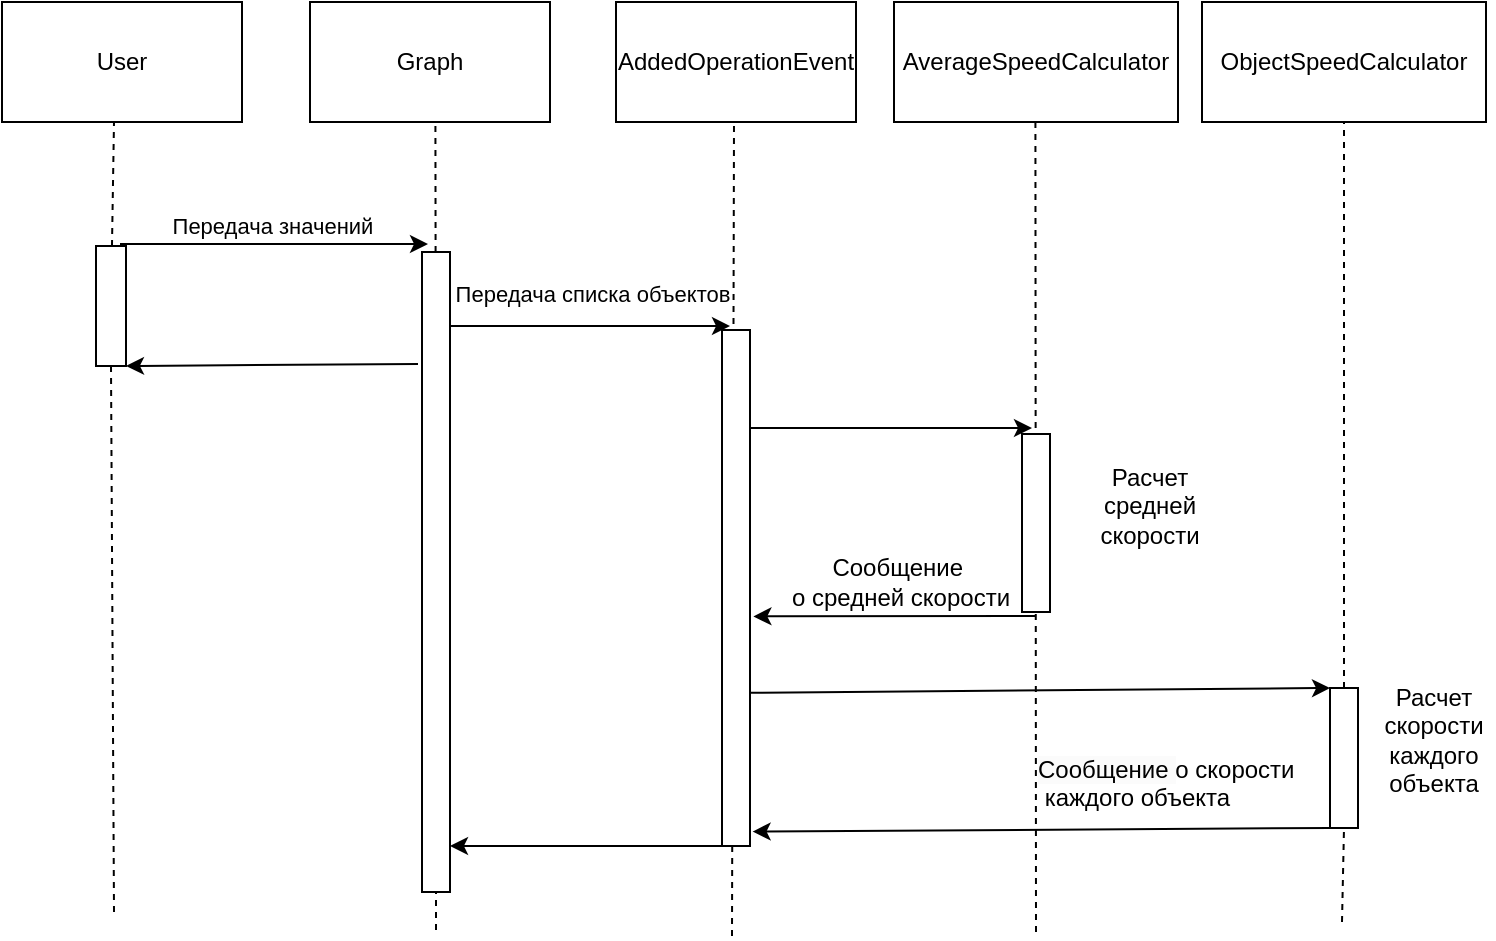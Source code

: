 <mxfile version="24.9.0">
  <diagram name="Страница — 1" id="w5r-015mE7V8zZT1zM1X">
    <mxGraphModel dx="1563" dy="801" grid="0" gridSize="10" guides="1" tooltips="1" connect="1" arrows="1" fold="1" page="1" pageScale="1" pageWidth="827" pageHeight="1169" math="0" shadow="0">
      <root>
        <mxCell id="0" />
        <mxCell id="1" parent="0" />
        <mxCell id="GbRLutOwwlc5Q4cU4ajN-1" value="User" style="rounded=0;whiteSpace=wrap;html=1;" parent="1" vertex="1">
          <mxGeometry x="47" y="54" width="120" height="60" as="geometry" />
        </mxCell>
        <mxCell id="GbRLutOwwlc5Q4cU4ajN-2" value="Graph" style="rounded=0;whiteSpace=wrap;html=1;" parent="1" vertex="1">
          <mxGeometry x="201" y="54" width="120" height="60" as="geometry" />
        </mxCell>
        <mxCell id="GbRLutOwwlc5Q4cU4ajN-3" value="AddedOperationEvent" style="rounded=0;whiteSpace=wrap;html=1;" parent="1" vertex="1">
          <mxGeometry x="354" y="54" width="120" height="60" as="geometry" />
        </mxCell>
        <mxCell id="GbRLutOwwlc5Q4cU4ajN-4" value="AverageSpeedCalculator" style="rounded=0;whiteSpace=wrap;html=1;" parent="1" vertex="1">
          <mxGeometry x="493" y="54" width="142" height="60" as="geometry" />
        </mxCell>
        <mxCell id="GbRLutOwwlc5Q4cU4ajN-5" value="ObjectSpeedCalculator" style="rounded=0;whiteSpace=wrap;html=1;" parent="1" vertex="1">
          <mxGeometry x="647" y="54" width="142" height="60" as="geometry" />
        </mxCell>
        <mxCell id="GbRLutOwwlc5Q4cU4ajN-6" value="" style="endArrow=none;dashed=1;html=1;rounded=0;entryX=0.5;entryY=1;entryDx=0;entryDy=0;" parent="1" source="GbRLutOwwlc5Q4cU4ajN-28" edge="1">
          <mxGeometry width="50" height="50" relative="1" as="geometry">
            <mxPoint x="103" y="509" as="sourcePoint" />
            <mxPoint x="103" y="114" as="targetPoint" />
          </mxGeometry>
        </mxCell>
        <mxCell id="GbRLutOwwlc5Q4cU4ajN-8" value="" style="endArrow=none;dashed=1;html=1;rounded=0;entryX=0.5;entryY=1;entryDx=0;entryDy=0;" parent="1" source="GbRLutOwwlc5Q4cU4ajN-14" edge="1">
          <mxGeometry width="50" height="50" relative="1" as="geometry">
            <mxPoint x="263.71" y="489" as="sourcePoint" />
            <mxPoint x="263.71" y="114" as="targetPoint" />
          </mxGeometry>
        </mxCell>
        <mxCell id="GbRLutOwwlc5Q4cU4ajN-9" value="" style="endArrow=none;dashed=1;html=1;rounded=0;entryX=0.5;entryY=1;entryDx=0;entryDy=0;" parent="1" edge="1">
          <mxGeometry width="50" height="50" relative="1" as="geometry">
            <mxPoint x="412" y="521" as="sourcePoint" />
            <mxPoint x="413" y="114" as="targetPoint" />
          </mxGeometry>
        </mxCell>
        <mxCell id="GbRLutOwwlc5Q4cU4ajN-10" value="" style="endArrow=none;dashed=1;html=1;rounded=0;entryX=0.5;entryY=1;entryDx=0;entryDy=0;" parent="1" edge="1">
          <mxGeometry width="50" height="50" relative="1" as="geometry">
            <mxPoint x="564" y="519" as="sourcePoint" />
            <mxPoint x="563.71" y="114" as="targetPoint" />
          </mxGeometry>
        </mxCell>
        <mxCell id="GbRLutOwwlc5Q4cU4ajN-11" value="" style="endArrow=none;dashed=1;html=1;rounded=0;entryX=0.5;entryY=1;entryDx=0;entryDy=0;" parent="1" source="GbRLutOwwlc5Q4cU4ajN-22" edge="1">
          <mxGeometry width="50" height="50" relative="1" as="geometry">
            <mxPoint x="718" y="489" as="sourcePoint" />
            <mxPoint x="718" y="114" as="targetPoint" />
          </mxGeometry>
        </mxCell>
        <mxCell id="GbRLutOwwlc5Q4cU4ajN-12" value="" style="endArrow=classic;html=1;rounded=0;" parent="1" edge="1">
          <mxGeometry width="50" height="50" relative="1" as="geometry">
            <mxPoint x="106" y="175" as="sourcePoint" />
            <mxPoint x="260" y="175" as="targetPoint" />
          </mxGeometry>
        </mxCell>
        <mxCell id="GbRLutOwwlc5Q4cU4ajN-31" value="Передача значений" style="edgeLabel;html=1;align=center;verticalAlign=middle;resizable=0;points=[];" parent="GbRLutOwwlc5Q4cU4ajN-12" vertex="1" connectable="0">
          <mxGeometry x="0.147" y="-1" relative="1" as="geometry">
            <mxPoint x="-13" y="-10" as="offset" />
          </mxGeometry>
        </mxCell>
        <mxCell id="GbRLutOwwlc5Q4cU4ajN-13" value="" style="endArrow=classic;html=1;rounded=0;" parent="1" edge="1">
          <mxGeometry width="50" height="50" relative="1" as="geometry">
            <mxPoint x="265" y="216" as="sourcePoint" />
            <mxPoint x="411" y="216" as="targetPoint" />
          </mxGeometry>
        </mxCell>
        <mxCell id="GbRLutOwwlc5Q4cU4ajN-32" value="Передача списка объектов" style="edgeLabel;html=1;align=center;verticalAlign=middle;resizable=0;points=[];" parent="GbRLutOwwlc5Q4cU4ajN-13" vertex="1" connectable="0">
          <mxGeometry x="-0.2" relative="1" as="geometry">
            <mxPoint x="18" y="-16" as="offset" />
          </mxGeometry>
        </mxCell>
        <mxCell id="GbRLutOwwlc5Q4cU4ajN-15" value="" style="endArrow=none;dashed=1;html=1;rounded=0;entryX=0.5;entryY=1;entryDx=0;entryDy=0;" parent="1" target="GbRLutOwwlc5Q4cU4ajN-14" edge="1">
          <mxGeometry width="50" height="50" relative="1" as="geometry">
            <mxPoint x="264" y="518" as="sourcePoint" />
            <mxPoint x="263.71" y="114" as="targetPoint" />
          </mxGeometry>
        </mxCell>
        <mxCell id="GbRLutOwwlc5Q4cU4ajN-14" value="" style="rounded=0;whiteSpace=wrap;html=1;" parent="1" vertex="1">
          <mxGeometry x="257" y="179" width="14" height="320" as="geometry" />
        </mxCell>
        <mxCell id="GbRLutOwwlc5Q4cU4ajN-17" value="" style="rounded=0;whiteSpace=wrap;html=1;" parent="1" vertex="1">
          <mxGeometry x="407" y="218" width="14" height="258" as="geometry" />
        </mxCell>
        <mxCell id="GbRLutOwwlc5Q4cU4ajN-18" value="" style="endArrow=classic;html=1;rounded=0;" parent="1" edge="1">
          <mxGeometry width="50" height="50" relative="1" as="geometry">
            <mxPoint x="421" y="267" as="sourcePoint" />
            <mxPoint x="562" y="267" as="targetPoint" />
          </mxGeometry>
        </mxCell>
        <mxCell id="GbRLutOwwlc5Q4cU4ajN-20" value="" style="rounded=0;whiteSpace=wrap;html=1;" parent="1" vertex="1">
          <mxGeometry x="557" y="270" width="14" height="89" as="geometry" />
        </mxCell>
        <mxCell id="GbRLutOwwlc5Q4cU4ajN-21" value="" style="endArrow=classic;html=1;rounded=0;entryX=1.122;entryY=0.555;entryDx=0;entryDy=0;entryPerimeter=0;" parent="1" target="GbRLutOwwlc5Q4cU4ajN-17" edge="1">
          <mxGeometry width="50" height="50" relative="1" as="geometry">
            <mxPoint x="564" y="361" as="sourcePoint" />
            <mxPoint x="470" y="360" as="targetPoint" />
          </mxGeometry>
        </mxCell>
        <mxCell id="GbRLutOwwlc5Q4cU4ajN-23" value="" style="endArrow=none;dashed=1;html=1;rounded=0;entryX=0.5;entryY=1;entryDx=0;entryDy=0;" parent="1" target="GbRLutOwwlc5Q4cU4ajN-22" edge="1">
          <mxGeometry width="50" height="50" relative="1" as="geometry">
            <mxPoint x="717" y="514" as="sourcePoint" />
            <mxPoint x="718" y="114" as="targetPoint" />
          </mxGeometry>
        </mxCell>
        <mxCell id="GbRLutOwwlc5Q4cU4ajN-22" value="" style="rounded=0;whiteSpace=wrap;html=1;" parent="1" vertex="1">
          <mxGeometry x="711" y="397" width="14" height="70" as="geometry" />
        </mxCell>
        <mxCell id="GbRLutOwwlc5Q4cU4ajN-24" value="" style="endArrow=classic;html=1;rounded=0;exitX=1.01;exitY=0.703;exitDx=0;exitDy=0;exitPerimeter=0;entryX=0;entryY=0;entryDx=0;entryDy=0;" parent="1" source="GbRLutOwwlc5Q4cU4ajN-17" target="GbRLutOwwlc5Q4cU4ajN-22" edge="1">
          <mxGeometry width="50" height="50" relative="1" as="geometry">
            <mxPoint x="459" y="400" as="sourcePoint" />
            <mxPoint x="600" y="400" as="targetPoint" />
          </mxGeometry>
        </mxCell>
        <mxCell id="GbRLutOwwlc5Q4cU4ajN-26" value="" style="endArrow=classic;html=1;rounded=0;entryX=1.093;entryY=0.972;entryDx=0;entryDy=0;entryPerimeter=0;exitX=0;exitY=1;exitDx=0;exitDy=0;" parent="1" source="GbRLutOwwlc5Q4cU4ajN-22" target="GbRLutOwwlc5Q4cU4ajN-17" edge="1">
          <mxGeometry width="50" height="50" relative="1" as="geometry">
            <mxPoint x="583" y="492" as="sourcePoint" />
            <mxPoint x="438" y="494" as="targetPoint" />
          </mxGeometry>
        </mxCell>
        <mxCell id="GbRLutOwwlc5Q4cU4ajN-27" value="" style="endArrow=classic;html=1;rounded=0;entryX=1.122;entryY=0.555;entryDx=0;entryDy=0;entryPerimeter=0;" parent="1" edge="1">
          <mxGeometry width="50" height="50" relative="1" as="geometry">
            <mxPoint x="412" y="476" as="sourcePoint" />
            <mxPoint x="271" y="476" as="targetPoint" />
          </mxGeometry>
        </mxCell>
        <mxCell id="GbRLutOwwlc5Q4cU4ajN-29" value="" style="endArrow=none;dashed=1;html=1;rounded=0;entryX=0.5;entryY=1;entryDx=0;entryDy=0;" parent="1" target="GbRLutOwwlc5Q4cU4ajN-28" edge="1">
          <mxGeometry width="50" height="50" relative="1" as="geometry">
            <mxPoint x="103" y="509" as="sourcePoint" />
            <mxPoint x="103" y="114" as="targetPoint" />
          </mxGeometry>
        </mxCell>
        <mxCell id="GbRLutOwwlc5Q4cU4ajN-28" value="" style="rounded=0;whiteSpace=wrap;html=1;" parent="1" vertex="1">
          <mxGeometry x="94" y="176" width="15" height="60" as="geometry" />
        </mxCell>
        <mxCell id="GbRLutOwwlc5Q4cU4ajN-30" value="" style="endArrow=classic;html=1;rounded=0;entryX=1.122;entryY=0.555;entryDx=0;entryDy=0;entryPerimeter=0;" parent="1" edge="1">
          <mxGeometry width="50" height="50" relative="1" as="geometry">
            <mxPoint x="255" y="235" as="sourcePoint" />
            <mxPoint x="109" y="236" as="targetPoint" />
          </mxGeometry>
        </mxCell>
        <mxCell id="GbRLutOwwlc5Q4cU4ajN-33" value="Расчет средней скорости" style="text;html=1;align=center;verticalAlign=middle;whiteSpace=wrap;rounded=0;" parent="1" vertex="1">
          <mxGeometry x="591" y="291" width="60" height="30" as="geometry" />
        </mxCell>
        <mxCell id="GbRLutOwwlc5Q4cU4ajN-34" value="Сообщение&amp;nbsp;&lt;div&gt;о средней скорости&lt;/div&gt;" style="text;html=1;align=center;verticalAlign=middle;resizable=0;points=[];autosize=1;strokeColor=none;fillColor=none;" parent="1" vertex="1">
          <mxGeometry x="432" y="323" width="127" height="41" as="geometry" />
        </mxCell>
        <mxCell id="GbRLutOwwlc5Q4cU4ajN-36" value="Расчет скорости каждого объекта" style="text;html=1;align=center;verticalAlign=middle;whiteSpace=wrap;rounded=0;" parent="1" vertex="1">
          <mxGeometry x="733" y="408" width="60" height="30" as="geometry" />
        </mxCell>
        <mxCell id="GbRLutOwwlc5Q4cU4ajN-37" value="&lt;span style=&quot;color: rgb(0, 0, 0); font-family: Helvetica; font-size: 12px; font-style: normal; font-variant-ligatures: normal; font-variant-caps: normal; font-weight: 400; letter-spacing: normal; orphans: 2; text-align: center; text-indent: 0px; text-transform: none; widows: 2; word-spacing: 0px; -webkit-text-stroke-width: 0px; white-space: nowrap; background-color: rgb(251, 251, 251); text-decoration-thickness: initial; text-decoration-style: initial; text-decoration-color: initial; display: inline !important; float: none;&quot;&gt;Сообщение&amp;nbsp;&lt;/span&gt;&lt;span style=&quot;text-align: center; text-wrap: nowrap;&quot;&gt;о скорости&lt;/span&gt;&lt;div&gt;&lt;span style=&quot;text-align: center; text-wrap: nowrap;&quot;&gt;&amp;nbsp;каждого объекта&lt;/span&gt;&lt;/div&gt;" style="text;whiteSpace=wrap;html=1;" parent="1" vertex="1">
          <mxGeometry x="563" y="424" width="144" height="48" as="geometry" />
        </mxCell>
      </root>
    </mxGraphModel>
  </diagram>
</mxfile>
